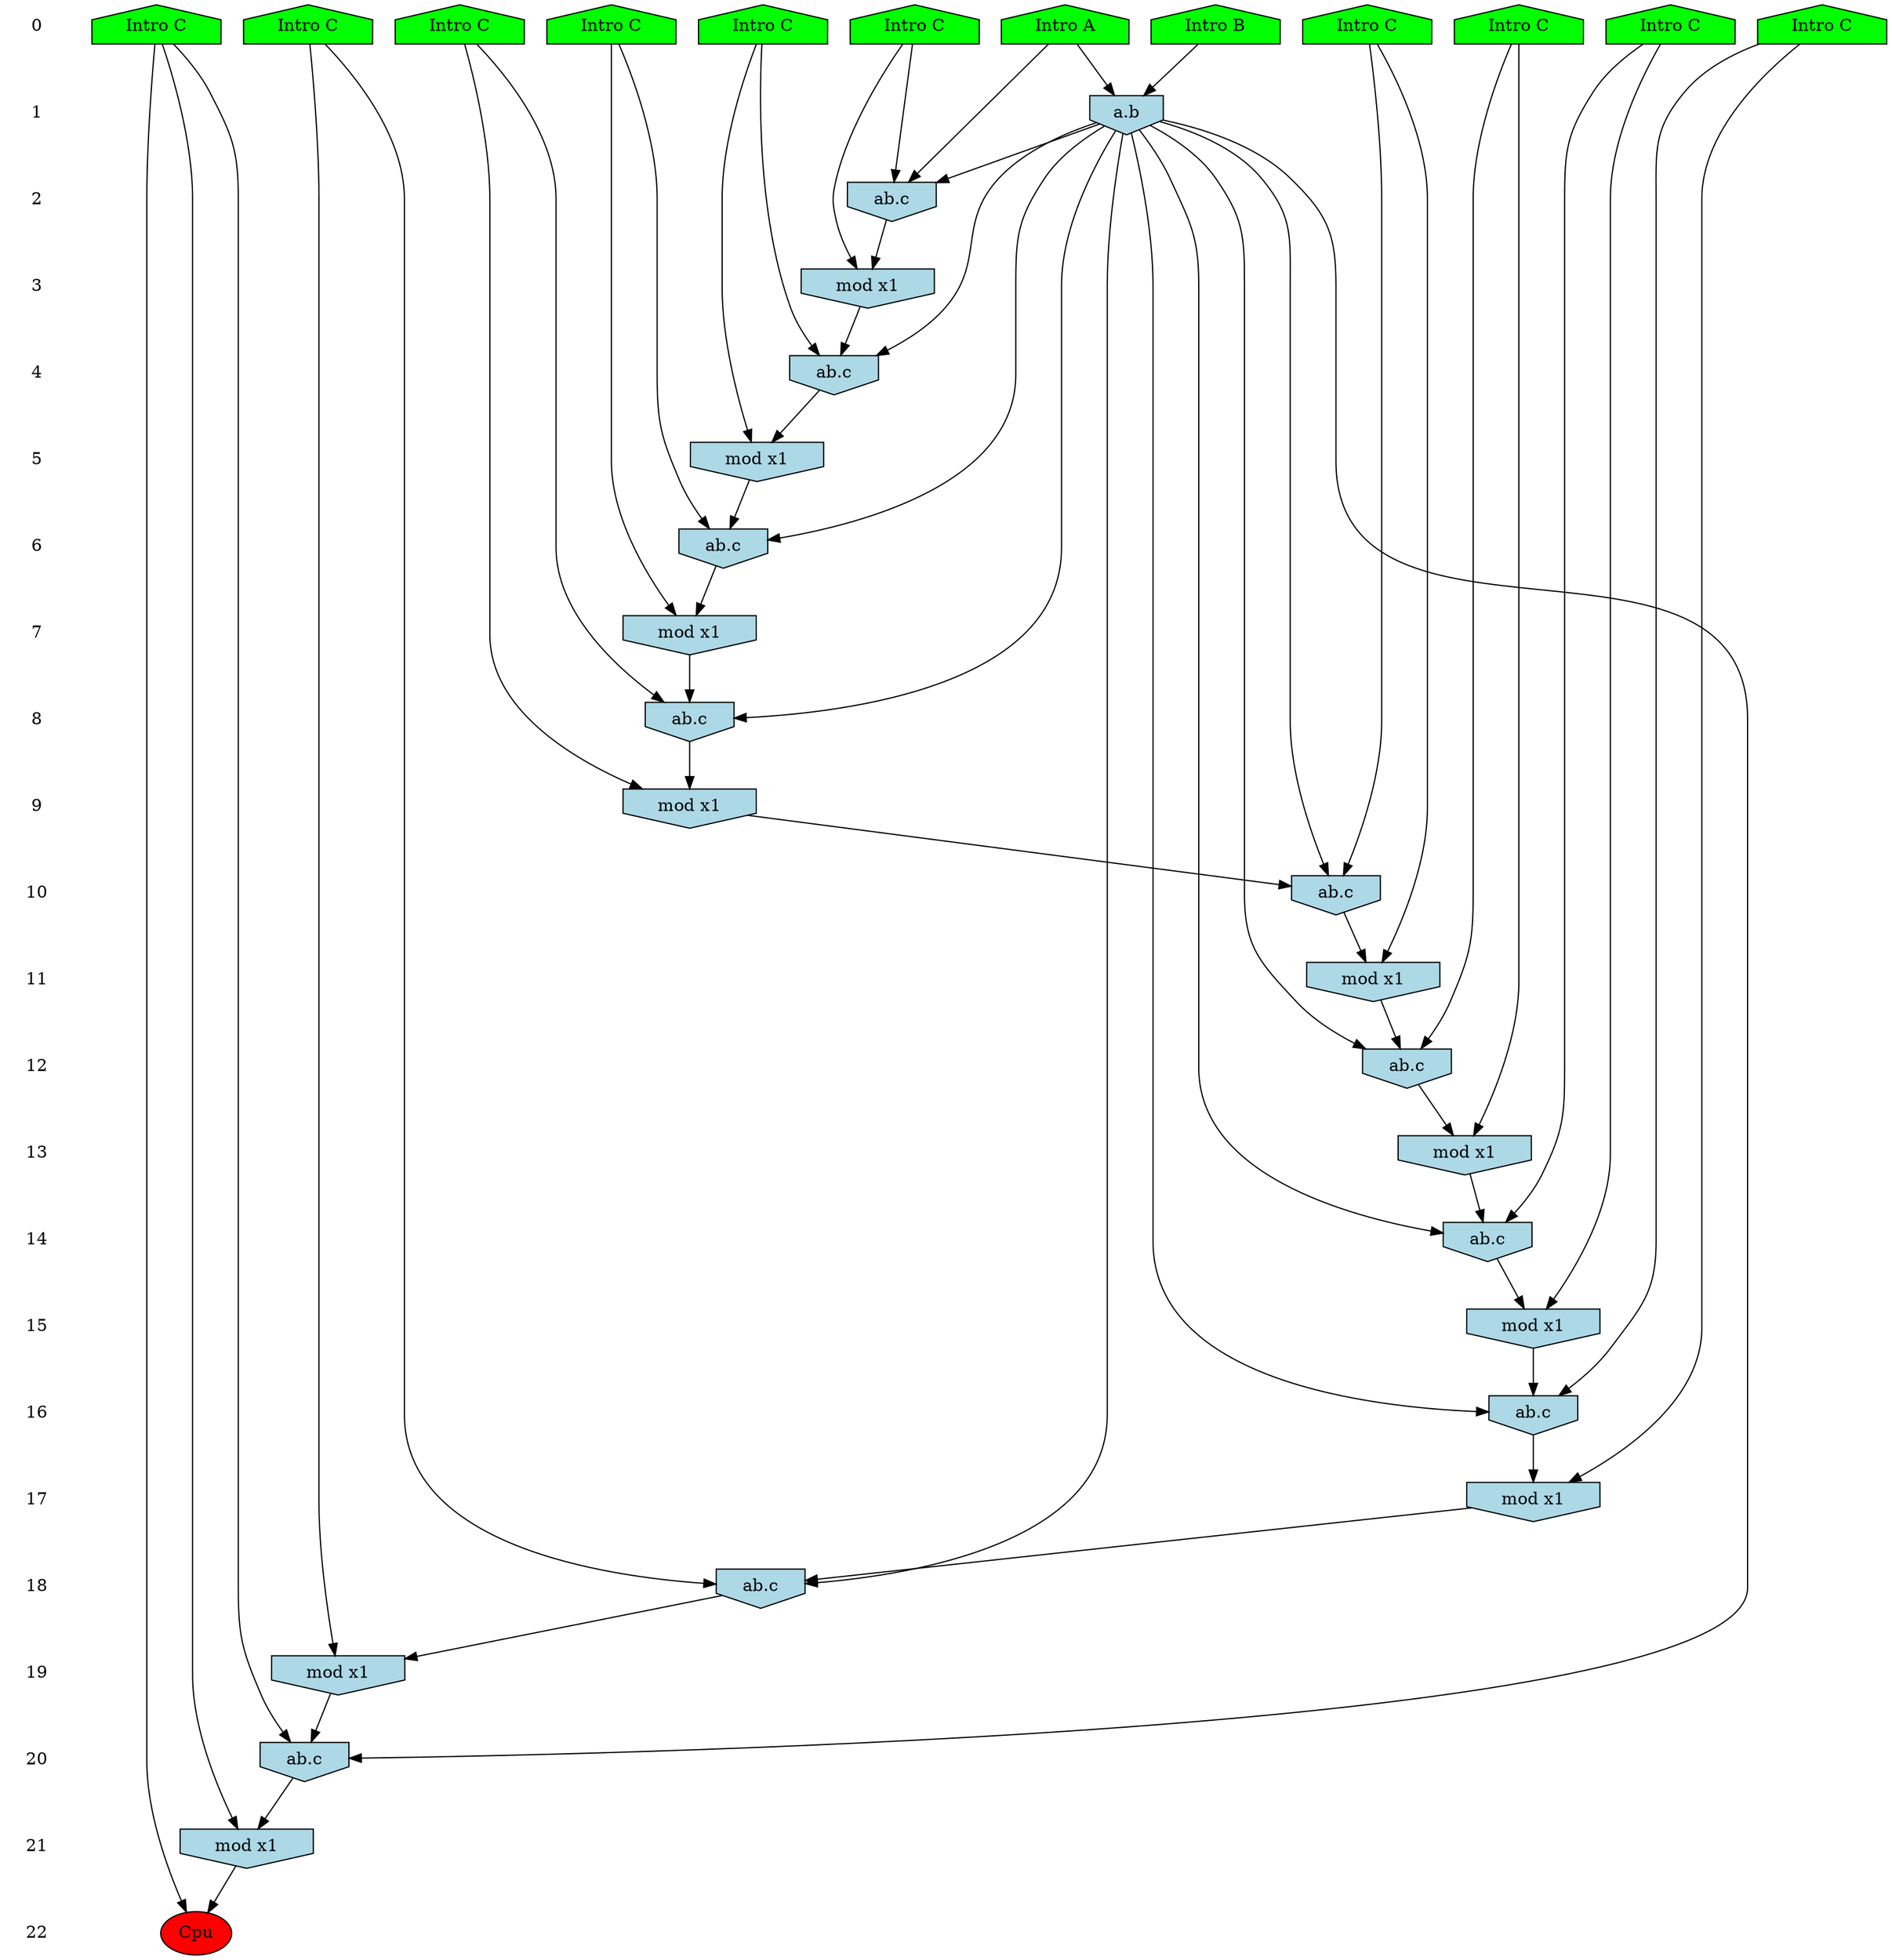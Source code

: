 /* Compression of 31 causal flows obtained in average at 1.830275E+01 t.u */
/* Compressed causal flows were: [2057;2565;2653;2819;2890;2937;3007;3083;3102;3210;3215;3248;3291;3316;3345;3355;3395;3403;3414;3428;3485;3506;3539;3556;3622;3647;3667;3684;3720;3759;3783] */
digraph G{
 ranksep=.5 ; 
{ rank = same ; "0" [shape=plaintext] ; node_1 [label ="Intro A", shape=house, style=filled, fillcolor=green] ;
node_2 [label ="Intro B", shape=house, style=filled, fillcolor=green] ;
node_3 [label ="Intro C", shape=house, style=filled, fillcolor=green] ;
node_4 [label ="Intro C", shape=house, style=filled, fillcolor=green] ;
node_5 [label ="Intro C", shape=house, style=filled, fillcolor=green] ;
node_6 [label ="Intro C", shape=house, style=filled, fillcolor=green] ;
node_7 [label ="Intro C", shape=house, style=filled, fillcolor=green] ;
node_8 [label ="Intro C", shape=house, style=filled, fillcolor=green] ;
node_9 [label ="Intro C", shape=house, style=filled, fillcolor=green] ;
node_10 [label ="Intro C", shape=house, style=filled, fillcolor=green] ;
node_11 [label ="Intro C", shape=house, style=filled, fillcolor=green] ;
node_12 [label ="Intro C", shape=house, style=filled, fillcolor=green] ;
}
{ rank = same ; "1" [shape=plaintext] ; node_13 [label="a.b", shape=invhouse, style=filled, fillcolor = lightblue] ;
}
{ rank = same ; "2" [shape=plaintext] ; node_14 [label="ab.c", shape=invhouse, style=filled, fillcolor = lightblue] ;
}
{ rank = same ; "3" [shape=plaintext] ; node_15 [label="mod x1", shape=invhouse, style=filled, fillcolor = lightblue] ;
}
{ rank = same ; "4" [shape=plaintext] ; node_16 [label="ab.c", shape=invhouse, style=filled, fillcolor = lightblue] ;
}
{ rank = same ; "5" [shape=plaintext] ; node_17 [label="mod x1", shape=invhouse, style=filled, fillcolor = lightblue] ;
}
{ rank = same ; "6" [shape=plaintext] ; node_18 [label="ab.c", shape=invhouse, style=filled, fillcolor = lightblue] ;
}
{ rank = same ; "7" [shape=plaintext] ; node_19 [label="mod x1", shape=invhouse, style=filled, fillcolor = lightblue] ;
}
{ rank = same ; "8" [shape=plaintext] ; node_20 [label="ab.c", shape=invhouse, style=filled, fillcolor = lightblue] ;
}
{ rank = same ; "9" [shape=plaintext] ; node_21 [label="mod x1", shape=invhouse, style=filled, fillcolor = lightblue] ;
}
{ rank = same ; "10" [shape=plaintext] ; node_22 [label="ab.c", shape=invhouse, style=filled, fillcolor = lightblue] ;
}
{ rank = same ; "11" [shape=plaintext] ; node_23 [label="mod x1", shape=invhouse, style=filled, fillcolor = lightblue] ;
}
{ rank = same ; "12" [shape=plaintext] ; node_24 [label="ab.c", shape=invhouse, style=filled, fillcolor = lightblue] ;
}
{ rank = same ; "13" [shape=plaintext] ; node_25 [label="mod x1", shape=invhouse, style=filled, fillcolor = lightblue] ;
}
{ rank = same ; "14" [shape=plaintext] ; node_26 [label="ab.c", shape=invhouse, style=filled, fillcolor = lightblue] ;
}
{ rank = same ; "15" [shape=plaintext] ; node_27 [label="mod x1", shape=invhouse, style=filled, fillcolor = lightblue] ;
}
{ rank = same ; "16" [shape=plaintext] ; node_28 [label="ab.c", shape=invhouse, style=filled, fillcolor = lightblue] ;
}
{ rank = same ; "17" [shape=plaintext] ; node_29 [label="mod x1", shape=invhouse, style=filled, fillcolor = lightblue] ;
}
{ rank = same ; "18" [shape=plaintext] ; node_30 [label="ab.c", shape=invhouse, style=filled, fillcolor = lightblue] ;
}
{ rank = same ; "19" [shape=plaintext] ; node_31 [label="mod x1", shape=invhouse, style=filled, fillcolor = lightblue] ;
}
{ rank = same ; "20" [shape=plaintext] ; node_32 [label="ab.c", shape=invhouse, style=filled, fillcolor = lightblue] ;
}
{ rank = same ; "21" [shape=plaintext] ; node_33 [label="mod x1", shape=invhouse, style=filled, fillcolor = lightblue] ;
}
{ rank = same ; "22" [shape=plaintext] ; node_34 [label ="Cpu", style=filled, fillcolor=red] ;
}
"0" -> "1" [style="invis"]; 
"1" -> "2" [style="invis"]; 
"2" -> "3" [style="invis"]; 
"3" -> "4" [style="invis"]; 
"4" -> "5" [style="invis"]; 
"5" -> "6" [style="invis"]; 
"6" -> "7" [style="invis"]; 
"7" -> "8" [style="invis"]; 
"8" -> "9" [style="invis"]; 
"9" -> "10" [style="invis"]; 
"10" -> "11" [style="invis"]; 
"11" -> "12" [style="invis"]; 
"12" -> "13" [style="invis"]; 
"13" -> "14" [style="invis"]; 
"14" -> "15" [style="invis"]; 
"15" -> "16" [style="invis"]; 
"16" -> "17" [style="invis"]; 
"17" -> "18" [style="invis"]; 
"18" -> "19" [style="invis"]; 
"19" -> "20" [style="invis"]; 
"20" -> "21" [style="invis"]; 
"21" -> "22" [style="invis"]; 
node_1 -> node_13
node_2 -> node_13
node_1 -> node_14
node_11 -> node_14
node_13 -> node_14
node_11 -> node_15
node_14 -> node_15
node_6 -> node_16
node_13 -> node_16
node_15 -> node_16
node_6 -> node_17
node_16 -> node_17
node_10 -> node_18
node_13 -> node_18
node_17 -> node_18
node_10 -> node_19
node_18 -> node_19
node_5 -> node_20
node_13 -> node_20
node_19 -> node_20
node_5 -> node_21
node_20 -> node_21
node_4 -> node_22
node_13 -> node_22
node_21 -> node_22
node_4 -> node_23
node_22 -> node_23
node_7 -> node_24
node_13 -> node_24
node_23 -> node_24
node_7 -> node_25
node_24 -> node_25
node_9 -> node_26
node_13 -> node_26
node_25 -> node_26
node_9 -> node_27
node_26 -> node_27
node_12 -> node_28
node_13 -> node_28
node_27 -> node_28
node_12 -> node_29
node_28 -> node_29
node_8 -> node_30
node_13 -> node_30
node_29 -> node_30
node_8 -> node_31
node_30 -> node_31
node_3 -> node_32
node_13 -> node_32
node_31 -> node_32
node_3 -> node_33
node_32 -> node_33
node_3 -> node_34
node_33 -> node_34
}
/*
 Dot generation time: 0.000183
*/